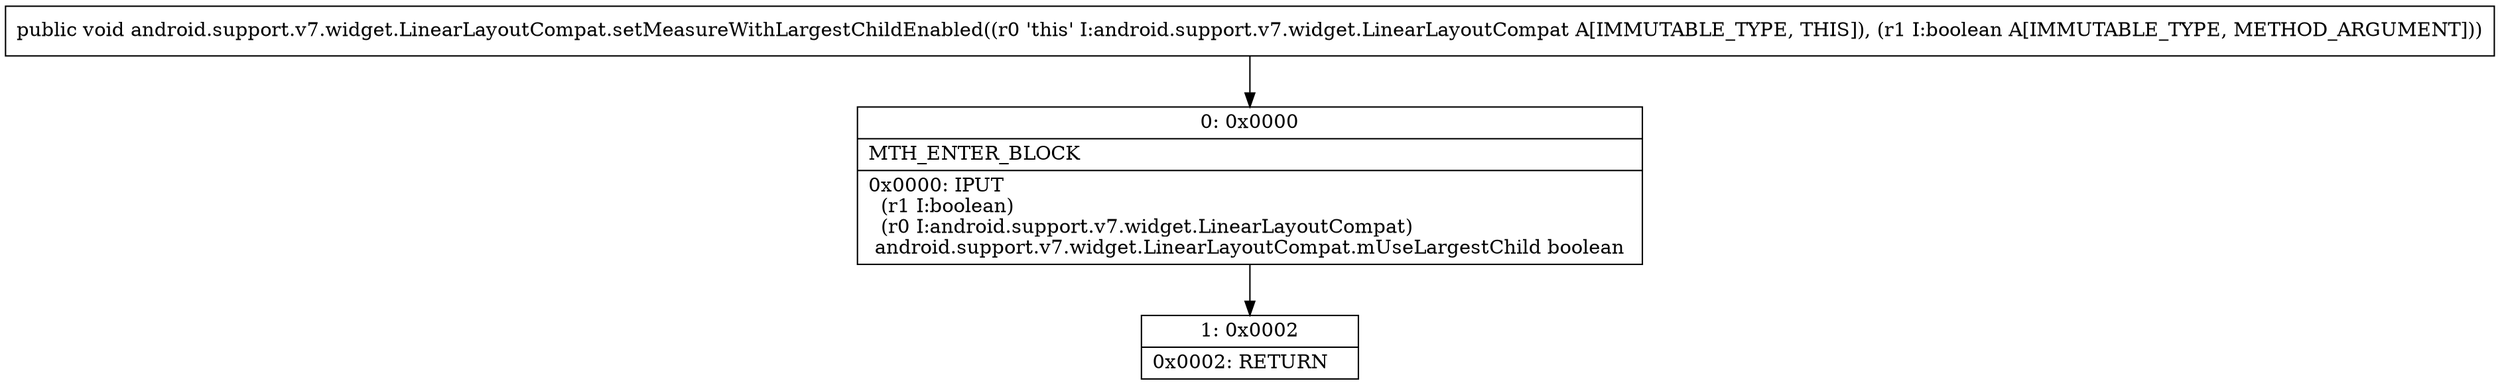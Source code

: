 digraph "CFG forandroid.support.v7.widget.LinearLayoutCompat.setMeasureWithLargestChildEnabled(Z)V" {
Node_0 [shape=record,label="{0\:\ 0x0000|MTH_ENTER_BLOCK\l|0x0000: IPUT  \l  (r1 I:boolean)\l  (r0 I:android.support.v7.widget.LinearLayoutCompat)\l android.support.v7.widget.LinearLayoutCompat.mUseLargestChild boolean \l}"];
Node_1 [shape=record,label="{1\:\ 0x0002|0x0002: RETURN   \l}"];
MethodNode[shape=record,label="{public void android.support.v7.widget.LinearLayoutCompat.setMeasureWithLargestChildEnabled((r0 'this' I:android.support.v7.widget.LinearLayoutCompat A[IMMUTABLE_TYPE, THIS]), (r1 I:boolean A[IMMUTABLE_TYPE, METHOD_ARGUMENT])) }"];
MethodNode -> Node_0;
Node_0 -> Node_1;
}

